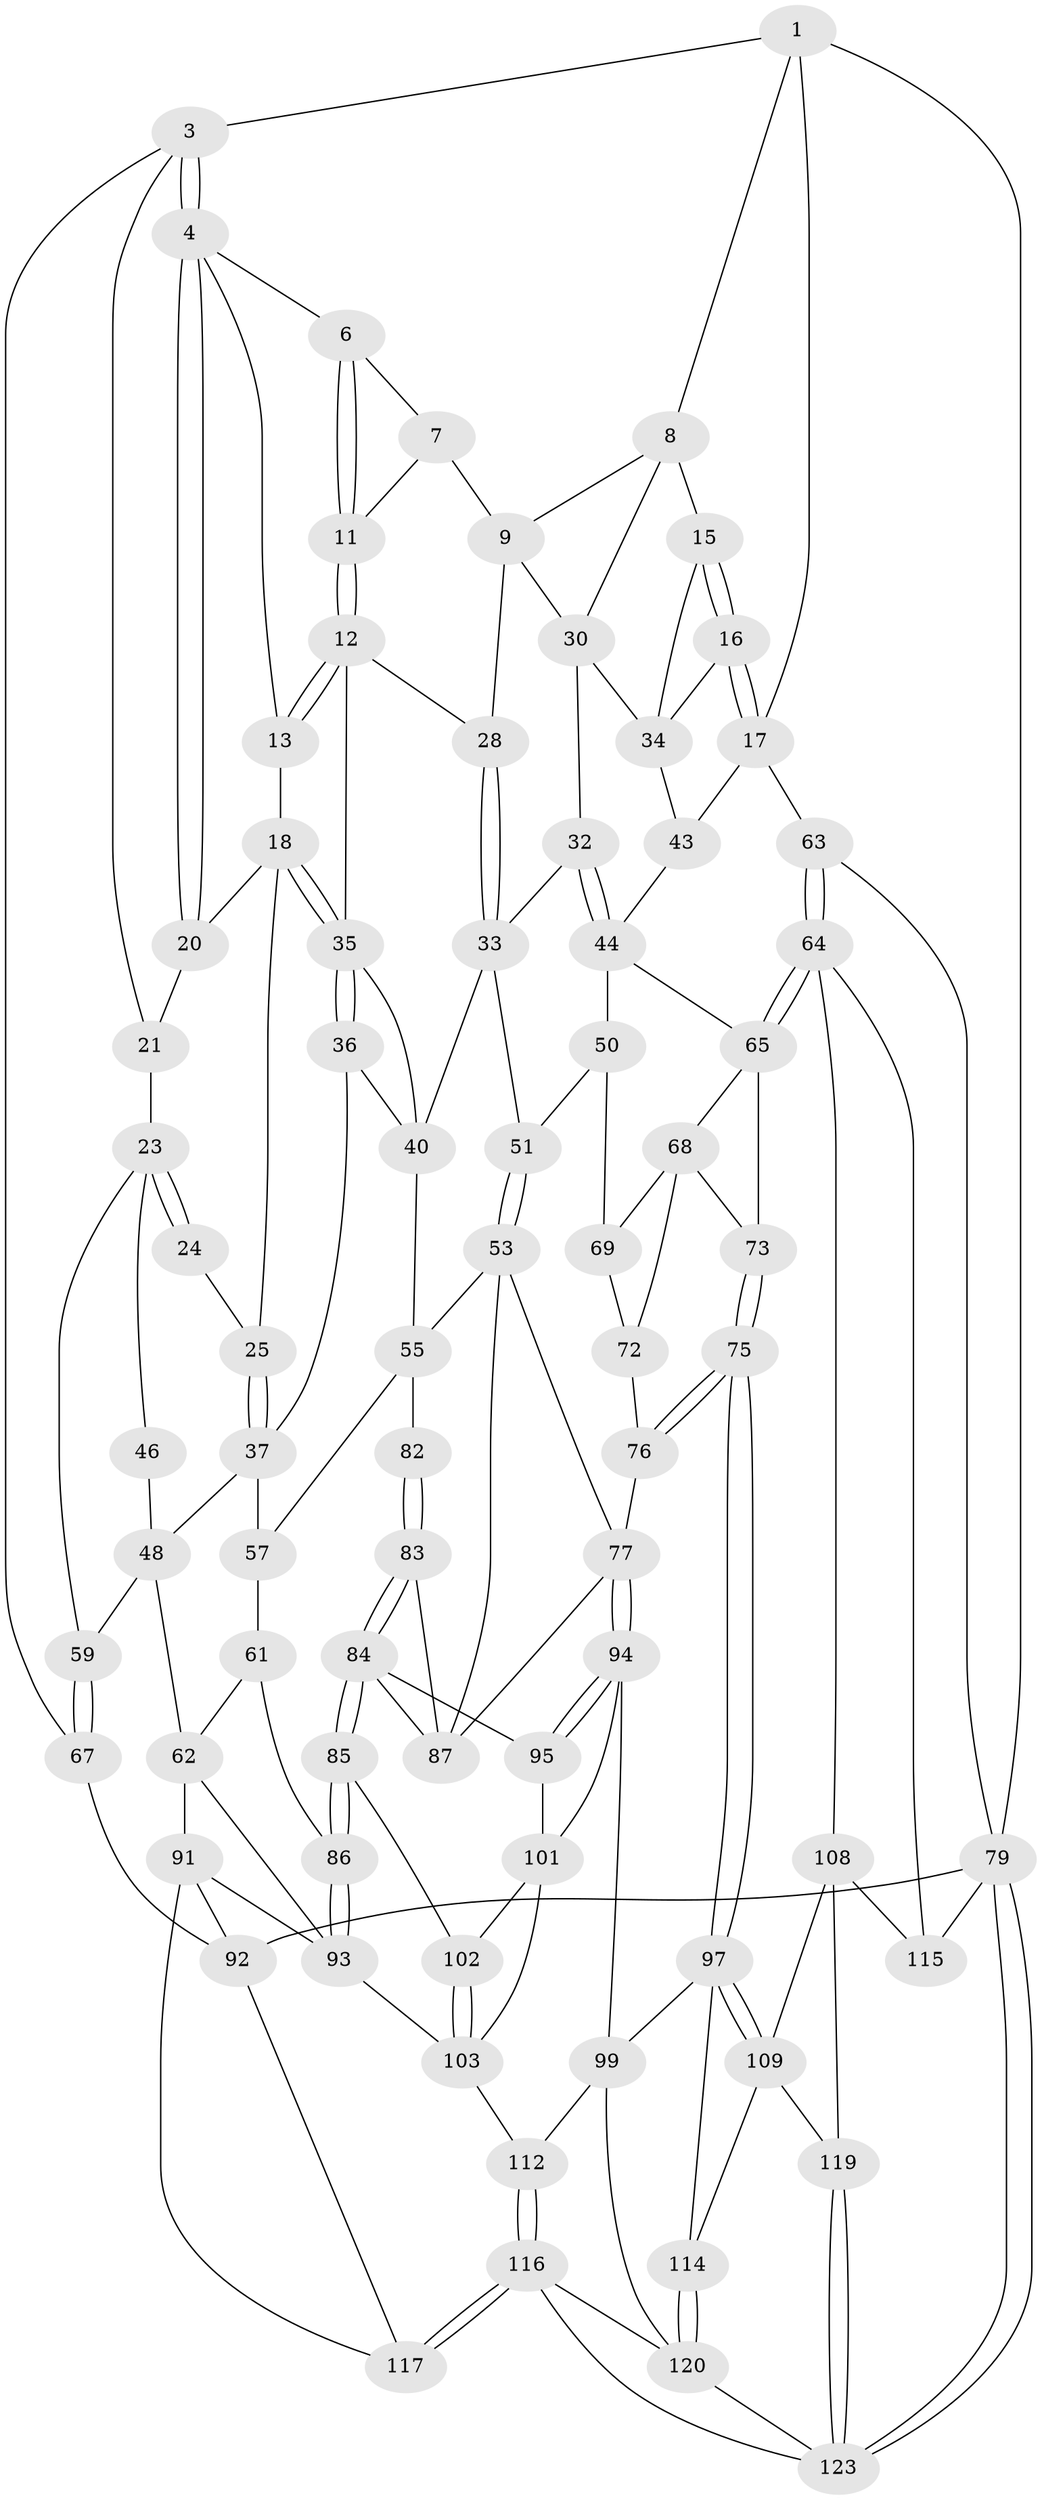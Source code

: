 // Generated by graph-tools (version 1.1) at 2025/24/03/03/25 07:24:34]
// undirected, 78 vertices, 170 edges
graph export_dot {
graph [start="1"]
  node [color=gray90,style=filled];
  1 [pos="+0.7148495551063453+0",super="+2"];
  3 [pos="+0+0"];
  4 [pos="+0.3340365719422771+0",super="+5"];
  6 [pos="+0.5588393442254098+0"];
  7 [pos="+0.6487674542217207+0",super="+10"];
  8 [pos="+0.7548164762069133+0.04375658167761997",super="+14"];
  9 [pos="+0.7183718481982752+0.09444284969174724",super="+27"];
  11 [pos="+0.6416504355163141+0.09926863896725359"];
  12 [pos="+0.6108568079271042+0.15770707912716703",super="+29"];
  13 [pos="+0.5442563212530755+0.10477335862185068"];
  15 [pos="+0.894901995307017+0.14610551817037323"];
  16 [pos="+1+0.08319021373125413"];
  17 [pos="+1+0",super="+52"];
  18 [pos="+0.47753947039988665+0.15196430146237763",super="+19"];
  20 [pos="+0.30642622847113465+0.0588971838216748"];
  21 [pos="+0.1694795928922735+0.08831990727050461",super="+22"];
  23 [pos="+0+0.014708785153157463",super="+45"];
  24 [pos="+0.15229208953263879+0.10264305265667444"];
  25 [pos="+0.2683250532210533+0.2615250909848582",super="+26"];
  28 [pos="+0.6579297885416335+0.17400084390961912"];
  30 [pos="+0.7224394919721334+0.13822025789597295",super="+31"];
  32 [pos="+0.7956668185633757+0.27898324371903443"];
  33 [pos="+0.7449240956270804+0.2718093565575735",super="+39"];
  34 [pos="+0.879302065295605+0.1685877990492201",super="+41"];
  35 [pos="+0.45552955270045803+0.2415368809553272",super="+38"];
  36 [pos="+0.3948582418245387+0.3050310127047192"];
  37 [pos="+0.28064419186799877+0.28210996593035254",super="+47"];
  40 [pos="+0.607009171098965+0.34942219794458484",super="+42"];
  43 [pos="+0.9419649863554164+0.4032486913845465"];
  44 [pos="+0.8451956274207324+0.39806795213033175",super="+49"];
  46 [pos="+0.12218221812027891+0.2308166295708046"];
  48 [pos="+0.10111490414085798+0.40177808704742435",super="+60"];
  50 [pos="+0.6660568886014026+0.4678444326362697"];
  51 [pos="+0.6482391324927919+0.46668558828202755"];
  53 [pos="+0.6339441245057985+0.4816266679990133",super="+54"];
  55 [pos="+0.45199265516698056+0.48485706909537346",super="+56"];
  57 [pos="+0.3202795522831315+0.5189414133590661",super="+58"];
  59 [pos="+0+0.39683495888872883"];
  61 [pos="+0.1277368171058956+0.5219823014422307",super="+81"];
  62 [pos="+0.12730061414794006+0.5219875522970875",super="+90"];
  63 [pos="+1+0.635917772945513"];
  64 [pos="+1+0.6472298597541871",super="+107"];
  65 [pos="+0.9512538550263777+0.6588830591936047",super="+66"];
  67 [pos="+0+0.7822968229348548"];
  68 [pos="+0.822169426064207+0.49293632056640097",super="+71"];
  69 [pos="+0.7790700768630201+0.5382319916191345",super="+70"];
  72 [pos="+0.7739378573442732+0.5662488482565942",super="+74"];
  73 [pos="+0.8337754023311309+0.695865401632533"];
  75 [pos="+0.8273198818647093+0.6995868808176886"];
  76 [pos="+0.7480553538988439+0.6595890932977374"];
  77 [pos="+0.6525528124155732+0.6595301368554672",super="+78"];
  79 [pos="+1+1",super="+80"];
  82 [pos="+0.3768370109408851+0.5813883878239737"];
  83 [pos="+0.3622595995202943+0.6666096401036551",super="+89"];
  84 [pos="+0.343269433467491+0.6976877021041059",super="+96"];
  85 [pos="+0.3432550428193016+0.6977026235841581"];
  86 [pos="+0.2520339288120552+0.7068029587318219"];
  87 [pos="+0.5098368366978395+0.5678569848856954",super="+88"];
  91 [pos="+0+0.7736313431014824",super="+110"];
  92 [pos="+0+0.777408671339064",super="+122"];
  93 [pos="+0.22088943261708507+0.7419393293764401",super="+104"];
  94 [pos="+0.5901997210035723+0.7163035622575068",super="+100"];
  95 [pos="+0.5270942518703464+0.6842037207487647"];
  97 [pos="+0.8055847373298947+0.77138764185834",super="+98"];
  99 [pos="+0.6262120486463721+0.830468972934011",super="+111"];
  101 [pos="+0.4375381541658382+0.7667741882610168",super="+105"];
  102 [pos="+0.3996975024939236+0.7613560354238241"];
  103 [pos="+0.36882067360772997+0.8359513028589253",super="+106"];
  108 [pos="+0.8853755059140241+0.8726635779280163",super="+118"];
  109 [pos="+0.8579498674725508+0.8598400648250424",super="+113"];
  112 [pos="+0.474918973620097+1"];
  114 [pos="+0.7601073686070271+0.9303618904478688"];
  115 [pos="+1+0.9445280314229388"];
  116 [pos="+0.4471543627161044+1",super="+125"];
  117 [pos="+0.29463778038118194+1"];
  119 [pos="+0.8576134813562393+1"];
  120 [pos="+0.7312467630889697+0.9546312571702837",super="+121"];
  123 [pos="+0.868099886148948+1",super="+124"];
  1 -- 8;
  1 -- 3;
  1 -- 17;
  1 -- 79;
  3 -- 4;
  3 -- 4;
  3 -- 67;
  3 -- 21;
  4 -- 20;
  4 -- 20;
  4 -- 13;
  4 -- 6;
  6 -- 7;
  6 -- 11;
  6 -- 11;
  7 -- 9;
  7 -- 11;
  8 -- 9;
  8 -- 30;
  8 -- 15;
  9 -- 28;
  9 -- 30;
  11 -- 12;
  11 -- 12;
  12 -- 13;
  12 -- 13;
  12 -- 35;
  12 -- 28;
  13 -- 18;
  15 -- 16;
  15 -- 16;
  15 -- 34;
  16 -- 17;
  16 -- 17;
  16 -- 34;
  17 -- 43;
  17 -- 63;
  18 -- 35;
  18 -- 35;
  18 -- 25;
  18 -- 20;
  20 -- 21;
  21 -- 23;
  23 -- 24;
  23 -- 24;
  23 -- 59;
  23 -- 46;
  24 -- 25;
  25 -- 37;
  25 -- 37;
  28 -- 33;
  28 -- 33;
  30 -- 32;
  30 -- 34;
  32 -- 33;
  32 -- 44;
  32 -- 44;
  33 -- 40;
  33 -- 51;
  34 -- 43;
  35 -- 36;
  35 -- 36;
  35 -- 40;
  36 -- 37;
  36 -- 40;
  37 -- 48;
  37 -- 57;
  40 -- 55;
  43 -- 44;
  44 -- 50;
  44 -- 65;
  46 -- 48;
  48 -- 59;
  48 -- 62;
  50 -- 51;
  50 -- 69;
  51 -- 53;
  51 -- 53;
  53 -- 55;
  53 -- 87;
  53 -- 77;
  55 -- 57;
  55 -- 82;
  57 -- 61 [weight=2];
  59 -- 67;
  59 -- 67;
  61 -- 62;
  61 -- 86;
  62 -- 91;
  62 -- 93;
  63 -- 64;
  63 -- 64;
  63 -- 79;
  64 -- 65;
  64 -- 65;
  64 -- 115;
  64 -- 108;
  65 -- 73;
  65 -- 68;
  67 -- 92 [weight=2];
  68 -- 69;
  68 -- 72;
  68 -- 73;
  69 -- 72 [weight=2];
  72 -- 76;
  73 -- 75;
  73 -- 75;
  75 -- 76;
  75 -- 76;
  75 -- 97;
  75 -- 97;
  76 -- 77;
  77 -- 94;
  77 -- 94;
  77 -- 87;
  79 -- 123;
  79 -- 123;
  79 -- 115;
  79 -- 92;
  82 -- 83 [weight=2];
  82 -- 83;
  83 -- 84;
  83 -- 84;
  83 -- 87;
  84 -- 85;
  84 -- 85;
  84 -- 95;
  84 -- 87;
  85 -- 86;
  85 -- 86;
  85 -- 102;
  86 -- 93;
  86 -- 93;
  91 -- 92;
  91 -- 117;
  91 -- 93;
  92 -- 117;
  93 -- 103;
  94 -- 95;
  94 -- 95;
  94 -- 99;
  94 -- 101;
  95 -- 101;
  97 -- 109;
  97 -- 109;
  97 -- 114;
  97 -- 99;
  99 -- 112;
  99 -- 120;
  101 -- 102;
  101 -- 103;
  102 -- 103;
  102 -- 103;
  103 -- 112;
  108 -- 109;
  108 -- 115;
  108 -- 119;
  109 -- 114;
  109 -- 119;
  112 -- 116;
  112 -- 116;
  114 -- 120;
  114 -- 120;
  116 -- 117;
  116 -- 117;
  116 -- 120;
  116 -- 123;
  119 -- 123;
  119 -- 123;
  120 -- 123;
}
